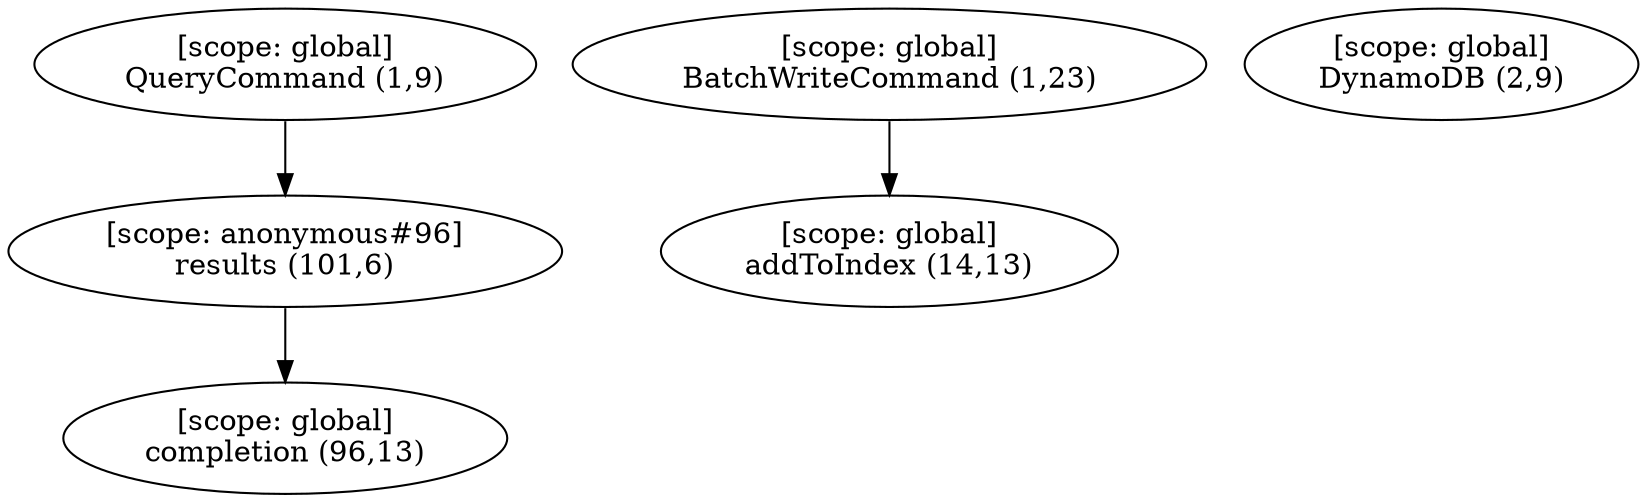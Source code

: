 digraph G {
  graph [ rankdir =TB ];
subgraph global {
  graph [ label = "Scope [global]" ];
  "[scope: global]
QueryCommand (1,9)";
  "[scope: global]
BatchWriteCommand (1,23)";
  "[scope: global]
DynamoDB (2,9)";
  "[scope: global]
addToIndex (14,13)";
  "[scope: global]
completion (96,13)";
}

subgraph anonymous_96 {
  graph [ label = "Scope [anonymous_96]" ];
  "[scope: anonymous#96]
results (101,6)";
}

  "[scope: global]
BatchWriteCommand (1,23)" -> "[scope: global]
addToIndex (14,13)";
  "[scope: global]
QueryCommand (1,9)" -> "[scope: anonymous#96]
results (101,6)";
  "[scope: anonymous#96]
results (101,6)" -> "[scope: global]
completion (96,13)";
}
